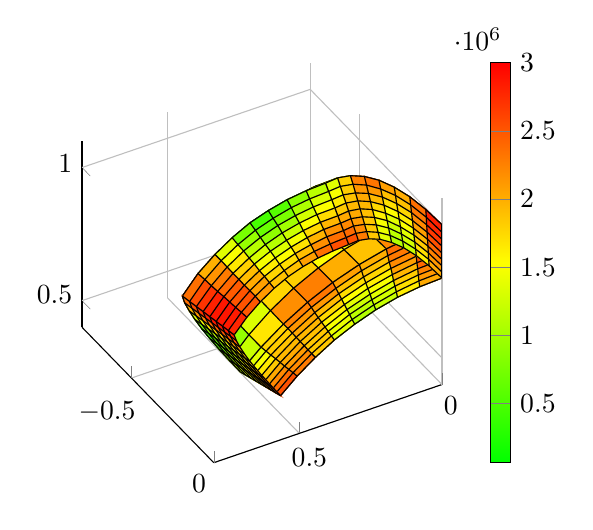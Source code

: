 % This file was created by matlab2tikz v0.3.3.
% Copyright (c) 2008--2013, Nico Schlömer <nico.schloemer@gmail.com>
% All rights reserved.
% 
% 
% 
\begin{tikzpicture}

\begin{axis}[%
width=1.8in,
height=2.0in,
view={150}{40},
scale only axis,
xmin=0,
xmax=0.8,
xmajorgrids,
ymin=-0.8,
ymax=-0,
ymajorgrids,
zmin=0.4,
zmax=1.1,
zmajorgrids,
axis x line*=bottom,
axis y line*=left,
axis z line*=left,
colormap={traffic}{color(0cm)=(green); color(1cm)=(yellow); color(2cm)=(red)},
colorbar,
colorbar style={
        width=0.1in
    },
point meta min=65540.746,
point meta max=3000001
]

\addplot3[%
surf,
colormap={traffic}{color(0cm)=(green); color(1cm)=(yellow); color(2cm)=(red)},
shader=faceted,
draw=black,
z buffer=sort,
point meta=explicit,
mesh/rows=9]
table[row sep=crcr,meta index=3,header=false] {
0 -0 0.8 2095492.503\\
0 -0.078 0.796 1858020.028\\
0 -0.156 0.785 1356288.36\\
0 -0.232 0.766 1021937.052\\
0 -0.306 0.739 1124056.99\\
0 -0.377 0.706 1589341.088\\
0 -0.444 0.665 2141227.043\\
0 -0.508 0.618 2539142.458\\
0 -0.566 0.566 2678243.962\\
0.078 -0 0.796 1858020.028\\
0.078 -0.078 0.792 1625614.018\\
0.077 -0.155 0.781 1135387.87\\
0.075 -0.231 0.762 813273.644\\
0.072 -0.305 0.736 928415.976\\
0.069 -0.376 0.703 1411933.608\\
0.065 -0.443 0.663 1988387.717\\
0.061 -0.506 0.617 2412408.561\\
0.056 -0.564 0.564 2573686.895\\
0.156 -0 0.785 1356288.36\\
0.155 -0.077 0.781 1135387.87\\
0.153 -0.153 0.77 669064.615\\
0.15 -0.228 0.752 366859.909\\
0.145 -0.301 0.727 498592.391\\
0.138 -0.371 0.695 1009977.1\\
0.131 -0.438 0.656 1631792.349\\
0.122 -0.502 0.611 2107496.464\\
0.111 -0.56 0.56 2312372.519\\
0.232 -0 0.766 1021937.052\\
0.231 -0.075 0.762 813273.644\\
0.228 -0.15 0.752 366859.909\\
0.223 -0.223 0.735 65540.746\\
0.216 -0.295 0.712 179220.711\\
0.207 -0.364 0.682 678809.928\\
0.196 -0.431 0.645 1311280.796\\
0.183 -0.494 0.602 1809372.15\\
0.168 -0.553 0.553 2029431.394\\
0.306 -0 0.739 1124056.99\\
0.305 -0.072 0.736 928415.976\\
0.301 -0.145 0.727 498592.391\\
0.295 -0.216 0.712 179220.711\\
0.286 -0.286 0.69 234478.686\\
0.275 -0.354 0.663 666307.893\\
0.261 -0.42 0.629 1248868.358\\
0.244 -0.483 0.589 1709345.45\\
0.225 -0.543 0.543 1883040.232\\
0.377 -0 0.706 1589341.088\\
0.376 -0.069 0.703 1411933.608\\
0.371 -0.138 0.695 1009977.1\\
0.364 -0.207 0.682 678809.928\\
0.354 -0.275 0.663 666307.893\\
0.341 -0.341 0.638 1004498.634\\
0.325 -0.406 0.608 1503312.137\\
0.305 -0.469 0.572 1890586.771\\
0.283 -0.529 0.529 1975617.85\\
0.444 -0 0.665 2141227.043\\
0.443 -0.065 0.663 1988387.717\\
0.438 -0.131 0.656 1631792.349\\
0.431 -0.196 0.645 1311280.796\\
0.42 -0.261 0.629 1248868.358\\
0.406 -0.325 0.608 1503312.137\\
0.389 -0.389 0.581 1929208.21\\
0.367 -0.451 0.549 2265037.494\\
0.342 -0.511 0.511 2286761.823\\
0.508 -0 0.618 2539142.458\\
0.506 -0.061 0.617 2412408.561\\
0.502 -0.122 0.611 2107496.464\\
0.494 -0.183 0.602 1809372.15\\
0.483 -0.244 0.589 1709345.45\\
0.469 -0.305 0.572 1890586.771\\
0.451 -0.367 0.549 2265037.494\\
0.429 -0.429 0.522 2603987.375\\
0.402 -0.489 0.489 2654568.667\\
0.566 -0 0.566 2678243.962\\
0.564 -0.056 0.564 2573686.895\\
0.56 -0.111 0.56 2312372.519\\
0.553 -0.168 0.553 2029431.394\\
0.543 -0.225 0.543 1883040.232\\
0.529 -0.283 0.529 1975617.85\\
0.511 -0.342 0.511 2286761.823\\
0.489 -0.402 0.489 2654568.667\\
0.462 -0.462 0.462 2831166.485\\
};
\addplot3 [
color=black,
solid]
table[row sep=crcr] {
0 -0 0.8\\
0 -0.078 0.796\\
0 -0.156 0.785\\
0 -0.232 0.766\\
0 -0.306 0.739\\
0 -0.377 0.706\\
0 -0.444 0.665\\
0 -0.508 0.618\\
0 -0.566 0.566\\
};
\addplot3 [
color=black,
solid]
table[row sep=crcr] {
0.078 -0 0.796\\
0.078 -0.078 0.792\\
0.077 -0.155 0.781\\
0.075 -0.231 0.762\\
0.072 -0.305 0.736\\
0.069 -0.376 0.703\\
0.065 -0.443 0.663\\
0.061 -0.506 0.617\\
0.056 -0.564 0.564\\
};
\addplot3 [
color=black,
solid]
table[row sep=crcr] {
0.156 -0 0.785\\
0.155 -0.077 0.781\\
0.153 -0.153 0.77\\
0.15 -0.228 0.752\\
0.145 -0.301 0.727\\
0.138 -0.371 0.695\\
0.131 -0.438 0.656\\
0.122 -0.502 0.611\\
0.111 -0.56 0.56\\
};
\addplot3 [
color=black,
solid]
table[row sep=crcr] {
0.232 -0 0.766\\
0.231 -0.075 0.762\\
0.228 -0.15 0.752\\
0.223 -0.223 0.735\\
0.216 -0.295 0.712\\
0.207 -0.364 0.682\\
0.196 -0.431 0.645\\
0.183 -0.494 0.602\\
0.168 -0.553 0.553\\
};
\addplot3 [
color=black,
solid]
table[row sep=crcr] {
0.306 -0 0.739\\
0.305 -0.072 0.736\\
0.301 -0.145 0.727\\
0.295 -0.216 0.712\\
0.286 -0.286 0.69\\
0.275 -0.354 0.663\\
0.261 -0.42 0.629\\
0.244 -0.483 0.589\\
0.225 -0.543 0.543\\
};
\addplot3 [
color=black,
solid]
table[row sep=crcr] {
0.377 -0 0.706\\
0.376 -0.069 0.703\\
0.371 -0.138 0.695\\
0.364 -0.207 0.682\\
0.354 -0.275 0.663\\
0.341 -0.341 0.638\\
0.325 -0.406 0.608\\
0.305 -0.469 0.572\\
0.283 -0.529 0.529\\
};
\addplot3 [
color=black,
solid]
table[row sep=crcr] {
0.444 -0 0.665\\
0.443 -0.065 0.663\\
0.438 -0.131 0.656\\
0.431 -0.196 0.645\\
0.42 -0.261 0.629\\
0.406 -0.325 0.608\\
0.389 -0.389 0.581\\
0.367 -0.451 0.549\\
0.342 -0.511 0.511\\
};
\addplot3 [
color=black,
solid]
table[row sep=crcr] {
0.508 -0 0.618\\
0.506 -0.061 0.617\\
0.502 -0.122 0.611\\
0.494 -0.183 0.602\\
0.483 -0.244 0.589\\
0.469 -0.305 0.572\\
0.451 -0.367 0.549\\
0.429 -0.429 0.522\\
0.402 -0.489 0.489\\
};
\addplot3 [
color=black,
solid]
table[row sep=crcr] {
0.566 -0 0.566\\
0.564 -0.056 0.564\\
0.56 -0.111 0.56\\
0.553 -0.168 0.553\\
0.543 -0.225 0.543\\
0.529 -0.283 0.529\\
0.511 -0.342 0.511\\
0.489 -0.402 0.489\\
0.462 -0.462 0.462\\
};
\addplot3 [
color=black,
solid]
table[row sep=crcr] {
0 -0 0.8\\
0.078 -0 0.796\\
0.156 -0 0.785\\
0.232 -0 0.766\\
0.306 -0 0.739\\
0.377 -0 0.706\\
0.444 -0 0.665\\
0.508 -0 0.618\\
0.566 -0 0.566\\
};
\addplot3 [
color=black,
solid]
table[row sep=crcr] {
0 -0.078 0.796\\
0.078 -0.078 0.792\\
0.155 -0.077 0.781\\
0.231 -0.075 0.762\\
0.305 -0.072 0.736\\
0.376 -0.069 0.703\\
0.443 -0.065 0.663\\
0.506 -0.061 0.617\\
0.564 -0.056 0.564\\
};
\addplot3 [
color=black,
solid]
table[row sep=crcr] {
0 -0.156 0.785\\
0.077 -0.155 0.781\\
0.153 -0.153 0.77\\
0.228 -0.15 0.752\\
0.301 -0.145 0.727\\
0.371 -0.138 0.695\\
0.438 -0.131 0.656\\
0.502 -0.122 0.611\\
0.56 -0.111 0.56\\
};
\addplot3 [
color=black,
solid]
table[row sep=crcr] {
0 -0.232 0.766\\
0.075 -0.231 0.762\\
0.15 -0.228 0.752\\
0.223 -0.223 0.735\\
0.295 -0.216 0.712\\
0.364 -0.207 0.682\\
0.431 -0.196 0.645\\
0.494 -0.183 0.602\\
0.553 -0.168 0.553\\
};
\addplot3 [
color=black,
solid]
table[row sep=crcr] {
0 -0.306 0.739\\
0.072 -0.305 0.736\\
0.145 -0.301 0.727\\
0.216 -0.295 0.712\\
0.286 -0.286 0.69\\
0.354 -0.275 0.663\\
0.42 -0.261 0.629\\
0.483 -0.244 0.589\\
0.543 -0.225 0.543\\
};
\addplot3 [
color=black,
solid]
table[row sep=crcr] {
0 -0.377 0.706\\
0.069 -0.376 0.703\\
0.138 -0.371 0.695\\
0.207 -0.364 0.682\\
0.275 -0.354 0.663\\
0.341 -0.341 0.638\\
0.406 -0.325 0.608\\
0.469 -0.305 0.572\\
0.529 -0.283 0.529\\
};
\addplot3 [
color=black,
solid]
table[row sep=crcr] {
0 -0.444 0.665\\
0.065 -0.443 0.663\\
0.131 -0.438 0.656\\
0.196 -0.431 0.645\\
0.261 -0.42 0.629\\
0.325 -0.406 0.608\\
0.389 -0.389 0.581\\
0.451 -0.367 0.549\\
0.511 -0.342 0.511\\
};
\addplot3 [
color=black,
solid]
table[row sep=crcr] {
0 -0.508 0.618\\
0.061 -0.506 0.617\\
0.122 -0.502 0.611\\
0.183 -0.494 0.602\\
0.244 -0.483 0.589\\
0.305 -0.469 0.572\\
0.367 -0.451 0.549\\
0.429 -0.429 0.522\\
0.489 -0.402 0.489\\
};
\addplot3 [
color=black,
solid]
table[row sep=crcr] {
0 -0.566 0.566\\
0.056 -0.564 0.564\\
0.111 -0.56 0.56\\
0.168 -0.553 0.553\\
0.225 -0.543 0.543\\
0.283 -0.529 0.529\\
0.342 -0.511 0.511\\
0.402 -0.489 0.489\\
0.462 -0.462 0.462\\
};

\addplot3[%
surf,
colormap={traffic}{color(0cm)=(green); color(1cm)=(yellow); color(2cm)=(red)},
shader=faceted,
draw=black,
z buffer=sort,
point meta=explicit,
mesh/rows=9]
table[row sep=crcr,meta index=3,header=false] {
0 -0 1 3000001\\
0 -0.098 0.995 2665394.111\\
0 -0.195 0.981 2099877.914\\
0 -0.29 0.957 1991282.519\\
0 -0.383 0.924 2336370.573\\
0 -0.471 0.882 2511480.894\\
0 -0.556 0.831 2122892.176\\
0 -0.634 0.773 1461876.046\\
0 -0.707 0.707 1141784.814\\
0.098 -0 0.995 2665394.111\\
0.098 -0.098 0.99 2334546.685\\
0.096 -0.194 0.976 1773219.957\\
0.094 -0.289 0.953 1664026.798\\
0.091 -0.381 0.92 2016034.809\\
0.087 -0.47 0.879 2219093.974\\
0.082 -0.554 0.829 1874817.237\\
0.076 -0.633 0.771 1258726.585\\
0.069 -0.705 0.705 974246.23\\
0.195 -0 0.981 2099877.914\\
0.194 -0.096 0.976 1773219.957\\
0.191 -0.191 0.963 1204318.086\\
0.187 -0.285 0.94 1061498.409\\
0.181 -0.376 0.909 1391634.659\\
0.173 -0.464 0.869 1628198.586\\
0.163 -0.548 0.82 1363437.71\\
0.152 -0.627 0.764 828771.976\\
0.139 -0.7 0.7 600151.212\\
0.29 -0 0.957 1991282.519\\
0.289 -0.094 0.953 1664026.798\\
0.285 -0.187 0.94 1061498.409\\
0.279 -0.279 0.919 827280.598\\
0.27 -0.368 0.89 1065848.363\\
0.258 -0.455 0.852 1283506.613\\
0.245 -0.539 0.806 1062875.289\\
0.228 -0.618 0.753 564925.565\\
0.21 -0.691 0.691 321939.233\\
0.383 -0 0.924 2336370.573\\
0.381 -0.091 0.92 2016034.809\\
0.376 -0.181 0.909 1391634.659\\
0.368 -0.27 0.89 1065848.363\\
0.357 -0.357 0.863 1204708.365\\
0.343 -0.443 0.828 1404795.651\\
0.326 -0.525 0.786 1235018.777\\
0.305 -0.604 0.736 751356.994\\
0.281 -0.679 0.679 413910.413\\
0.471 -0 0.882 2511480.894\\
0.47 -0.087 0.879 2219093.974\\
0.464 -0.173 0.869 1628198.586\\
0.455 -0.258 0.852 1283506.613\\
0.443 -0.343 0.828 1404795.651\\
0.426 -0.426 0.798 1689158.507\\
0.406 -0.508 0.76 1692092.654\\
0.382 -0.586 0.714 1325835.853\\
0.354 -0.661 0.661 924756.199\\
0.556 -0 0.831 2122892.176\\
0.554 -0.082 0.829 1874817.237\\
0.548 -0.163 0.82 1363437.71\\
0.539 -0.245 0.806 1062875.289\\
0.525 -0.326 0.786 1235018.777\\
0.508 -0.406 0.76 1692092.654\\
0.486 -0.486 0.727 2004835.596\\
0.459 -0.564 0.687 1932770.916\\
0.427 -0.639 0.639 1625717.305\\
0.634 -0 0.773 1461876.046\\
0.633 -0.076 0.771 1258726.585\\
0.627 -0.152 0.764 828771.976\\
0.618 -0.228 0.753 564925.565\\
0.604 -0.305 0.736 751356.994\\
0.586 -0.382 0.714 1325835.853\\
0.564 -0.459 0.687 1932770.916\\
0.536 -0.536 0.653 2230305.052\\
0.502 -0.612 0.612 2167602.09\\
0.707 -0 0.707 1141784.814\\
0.705 -0.069 0.705 974246.23\\
0.7 -0.139 0.7 600151.212\\
0.691 -0.21 0.691 321939.233\\
0.679 -0.281 0.679 413910.413\\
0.661 -0.354 0.661 924756.199\\
0.639 -0.427 0.639 1625717.305\\
0.612 -0.502 0.612 2167602.09\\
0.577 -0.577 0.577 2345458.891\\
};
\addplot3 [
color=black,
solid]
table[row sep=crcr] {
0 -0 1\\
0 -0.098 0.995\\
0 -0.195 0.981\\
0 -0.29 0.957\\
0 -0.383 0.924\\
0 -0.471 0.882\\
0 -0.556 0.831\\
0 -0.634 0.773\\
0 -0.707 0.707\\
};
\addplot3 [
color=black,
solid]
table[row sep=crcr] {
0.098 -0 0.995\\
0.098 -0.098 0.99\\
0.096 -0.194 0.976\\
0.094 -0.289 0.953\\
0.091 -0.381 0.92\\
0.087 -0.47 0.879\\
0.082 -0.554 0.829\\
0.076 -0.633 0.771\\
0.069 -0.705 0.705\\
};
\addplot3 [
color=black,
solid]
table[row sep=crcr] {
0.195 -0 0.981\\
0.194 -0.096 0.976\\
0.191 -0.191 0.963\\
0.187 -0.285 0.94\\
0.181 -0.376 0.909\\
0.173 -0.464 0.869\\
0.163 -0.548 0.82\\
0.152 -0.627 0.764\\
0.139 -0.7 0.7\\
};
\addplot3 [
color=black,
solid]
table[row sep=crcr] {
0.29 -0 0.957\\
0.289 -0.094 0.953\\
0.285 -0.187 0.94\\
0.279 -0.279 0.919\\
0.27 -0.368 0.89\\
0.258 -0.455 0.852\\
0.245 -0.539 0.806\\
0.228 -0.618 0.753\\
0.21 -0.691 0.691\\
};
\addplot3 [
color=black,
solid]
table[row sep=crcr] {
0.383 -0 0.924\\
0.381 -0.091 0.92\\
0.376 -0.181 0.909\\
0.368 -0.27 0.89\\
0.357 -0.357 0.863\\
0.343 -0.443 0.828\\
0.326 -0.525 0.786\\
0.305 -0.604 0.736\\
0.281 -0.679 0.679\\
};
\addplot3 [
color=black,
solid]
table[row sep=crcr] {
0.471 -0 0.882\\
0.47 -0.087 0.879\\
0.464 -0.173 0.869\\
0.455 -0.258 0.852\\
0.443 -0.343 0.828\\
0.426 -0.426 0.798\\
0.406 -0.508 0.76\\
0.382 -0.586 0.714\\
0.354 -0.661 0.661\\
};
\addplot3 [
color=black,
solid]
table[row sep=crcr] {
0.556 -0 0.831\\
0.554 -0.082 0.829\\
0.548 -0.163 0.82\\
0.539 -0.245 0.806\\
0.525 -0.326 0.786\\
0.508 -0.406 0.76\\
0.486 -0.486 0.727\\
0.459 -0.564 0.687\\
0.427 -0.639 0.639\\
};
\addplot3 [
color=black,
solid]
table[row sep=crcr] {
0.634 -0 0.773\\
0.633 -0.076 0.771\\
0.627 -0.152 0.764\\
0.618 -0.228 0.753\\
0.604 -0.305 0.736\\
0.586 -0.382 0.714\\
0.564 -0.459 0.687\\
0.536 -0.536 0.653\\
0.502 -0.612 0.612\\
};
\addplot3 [
color=black,
solid]
table[row sep=crcr] {
0.707 -0 0.707\\
0.705 -0.069 0.705\\
0.7 -0.139 0.7\\
0.691 -0.21 0.691\\
0.679 -0.281 0.679\\
0.661 -0.354 0.661\\
0.639 -0.427 0.639\\
0.612 -0.502 0.612\\
0.577 -0.577 0.577\\
};
\addplot3 [
color=black,
solid]
table[row sep=crcr] {
0 -0 1\\
0.098 -0 0.995\\
0.195 -0 0.981\\
0.29 -0 0.957\\
0.383 -0 0.924\\
0.471 -0 0.882\\
0.556 -0 0.831\\
0.634 -0 0.773\\
0.707 -0 0.707\\
};
\addplot3 [
color=black,
solid]
table[row sep=crcr] {
0 -0.098 0.995\\
0.098 -0.098 0.99\\
0.194 -0.096 0.976\\
0.289 -0.094 0.953\\
0.381 -0.091 0.92\\
0.47 -0.087 0.879\\
0.554 -0.082 0.829\\
0.633 -0.076 0.771\\
0.705 -0.069 0.705\\
};
\addplot3 [
color=black,
solid]
table[row sep=crcr] {
0 -0.195 0.981\\
0.096 -0.194 0.976\\
0.191 -0.191 0.963\\
0.285 -0.187 0.94\\
0.376 -0.181 0.909\\
0.464 -0.173 0.869\\
0.548 -0.163 0.82\\
0.627 -0.152 0.764\\
0.7 -0.139 0.7\\
};
\addplot3 [
color=black,
solid]
table[row sep=crcr] {
0 -0.29 0.957\\
0.094 -0.289 0.953\\
0.187 -0.285 0.94\\
0.279 -0.279 0.919\\
0.368 -0.27 0.89\\
0.455 -0.258 0.852\\
0.539 -0.245 0.806\\
0.618 -0.228 0.753\\
0.691 -0.21 0.691\\
};
\addplot3 [
color=black,
solid]
table[row sep=crcr] {
0 -0.383 0.924\\
0.091 -0.381 0.92\\
0.181 -0.376 0.909\\
0.27 -0.368 0.89\\
0.357 -0.357 0.863\\
0.443 -0.343 0.828\\
0.525 -0.326 0.786\\
0.604 -0.305 0.736\\
0.679 -0.281 0.679\\
};
\addplot3 [
color=black,
solid]
table[row sep=crcr] {
0 -0.471 0.882\\
0.087 -0.47 0.879\\
0.173 -0.464 0.869\\
0.258 -0.455 0.852\\
0.343 -0.443 0.828\\
0.426 -0.426 0.798\\
0.508 -0.406 0.76\\
0.586 -0.382 0.714\\
0.661 -0.354 0.661\\
};
\addplot3 [
color=black,
solid]
table[row sep=crcr] {
0 -0.556 0.831\\
0.082 -0.554 0.829\\
0.163 -0.548 0.82\\
0.245 -0.539 0.806\\
0.326 -0.525 0.786\\
0.406 -0.508 0.76\\
0.486 -0.486 0.727\\
0.564 -0.459 0.687\\
0.639 -0.427 0.639\\
};
\addplot3 [
color=black,
solid]
table[row sep=crcr] {
0 -0.634 0.773\\
0.076 -0.633 0.771\\
0.152 -0.627 0.764\\
0.228 -0.618 0.753\\
0.305 -0.604 0.736\\
0.382 -0.586 0.714\\
0.459 -0.564 0.687\\
0.536 -0.536 0.653\\
0.612 -0.502 0.612\\
};
\addplot3 [
color=black,
solid]
table[row sep=crcr] {
0 -0.707 0.707\\
0.069 -0.705 0.705\\
0.139 -0.7 0.7\\
0.21 -0.691 0.691\\
0.281 -0.679 0.679\\
0.354 -0.661 0.661\\
0.427 -0.639 0.639\\
0.502 -0.612 0.612\\
0.577 -0.577 0.577\\
};

\addplot3[%
surf,
colormap={traffic}{color(0cm)=(green); color(1cm)=(yellow); color(2cm)=(red)},
shader=faceted,
draw=black,
z buffer=sort,
point meta=explicit,
mesh/rows=9]
table[row sep=crcr,meta index=3,header=false] {
0 -0 0.8 2095492.503\\
0.078 -0 0.796 1858020.028\\
0.156 -0 0.785 1356288.36\\
0.232 -0 0.766 1021937.052\\
0.306 -0 0.739 1124056.99\\
0.377 -0 0.706 1589341.088\\
0.444 -0 0.665 2141227.043\\
0.508 -0 0.618 2539142.458\\
0.566 -0 0.566 2678243.962\\
0 -0 0.823 2194185.713\\
0.081 -0 0.819 1939435.832\\
0.16 -0 0.807 1406488.006\\
0.239 -0 0.787 1058610.33\\
0.315 -0 0.76 1160791.438\\
0.388 -0 0.725 1603505.157\\
0.457 -0 0.684 2091231.715\\
0.522 -0 0.636 2412961.856\\
0.582 -0 0.582 2517818.32\\
0 -0 0.846 2321190.605\\
0.083 -0 0.842 2049821.857\\
0.165 -0 0.83 1489176.434\\
0.246 -0 0.809 1134039.104\\
0.324 -0 0.782 1238274.25\\
0.399 -0 0.746 1647666.656\\
0.47 -0 0.703 2048309.883\\
0.537 -0 0.654 2270411.662\\
0.598 -0 0.598 2331166.815\\
0 -0 0.87 2467500.344\\
0.085 -0 0.866 2180753.444\\
0.17 -0 0.853 1597902.764\\
0.252 -0 0.832 1245020.317\\
0.333 -0 0.804 1356712.983\\
0.41 -0 0.767 1724593.903\\
0.483 -0 0.723 2016984.877\\
0.552 -0 0.672 2117287.159\\
0.615 -0 0.615 2124608.055\\
0 -0 0.894 2620856.759\\
0.088 -0 0.89 2320481.423\\
0.174 -0 0.877 1722764.85\\
0.26 -0 0.856 1384886.325\\
0.342 -0 0.826 1513148.93\\
0.422 -0 0.789 1834811.715\\
0.497 -0 0.744 2001197.375\\
0.567 -0 0.691 1960584.582\\
0.632 -0 0.632 1906449.022\\
0 -0 0.92 2766462.39\\
0.09 -0 0.915 2454558.511\\
0.179 -0 0.902 1850789.367\\
0.267 -0 0.88 1543513.21\\
0.352 -0 0.85 1701074.203\\
0.434 -0 0.811 1976002.255\\
0.511 -0 0.765 2003790.51\\
0.583 -0 0.711 1808243.679\\
0.65 -0 0.65 1686864.757\\
0 -0 0.946 2888211.032\\
0.093 -0 0.941 2566979.039\\
0.185 -0 0.928 1966799.318\\
0.275 -0 0.905 1707745.815\\
0.362 -0 0.874 1910338.903\\
0.446 -0 0.834 2142536.467\\
0.525 -0 0.786 2025973.526\\
0.6 -0 0.731 1668759.101\\
0.669 -0 0.669 1477606.317\\
0 -0 0.972 2970425.361\\
0.095 -0 0.968 2641833.455\\
0.19 -0 0.954 2054804.35\\
0.282 -0 0.931 1862315.998\\
0.372 -0 0.898 2127453.213\\
0.458 -0 0.858 2325237.058\\
0.54 -0 0.809 2066822.223\\
0.617 -0 0.752 1550660.557\\
0.688 -0 0.688 1291509.204\\
0 -0 1 3000001\\
0.098 -0 0.995 2665394.111\\
0.195 -0 0.981 2099877.914\\
0.29 -0 0.957 1991282.519\\
0.383 -0 0.924 2336370.573\\
0.471 -0 0.882 2511480.894\\
0.556 -0 0.831 2122892.176\\
0.634 -0 0.773 1461876.046\\
0.707 -0 0.707 1141784.814\\
};
\addplot3 [
color=black,
solid]
table[row sep=crcr] {
0 -0 0.8\\
0.078 -0 0.796\\
0.156 -0 0.785\\
0.232 -0 0.766\\
0.306 -0 0.739\\
0.377 -0 0.706\\
0.444 -0 0.665\\
0.508 -0 0.618\\
0.566 -0 0.566\\
};
\addplot3 [
color=black,
solid]
table[row sep=crcr] {
0 -0 0.823\\
0.081 -0 0.819\\
0.16 -0 0.807\\
0.239 -0 0.787\\
0.315 -0 0.76\\
0.388 -0 0.725\\
0.457 -0 0.684\\
0.522 -0 0.636\\
0.582 -0 0.582\\
};
\addplot3 [
color=black,
solid]
table[row sep=crcr] {
0 -0 0.846\\
0.083 -0 0.842\\
0.165 -0 0.83\\
0.246 -0 0.809\\
0.324 -0 0.782\\
0.399 -0 0.746\\
0.47 -0 0.703\\
0.537 -0 0.654\\
0.598 -0 0.598\\
};
\addplot3 [
color=black,
solid]
table[row sep=crcr] {
0 -0 0.87\\
0.085 -0 0.866\\
0.17 -0 0.853\\
0.252 -0 0.832\\
0.333 -0 0.804\\
0.41 -0 0.767\\
0.483 -0 0.723\\
0.552 -0 0.672\\
0.615 -0 0.615\\
};
\addplot3 [
color=black,
solid]
table[row sep=crcr] {
0 -0 0.894\\
0.088 -0 0.89\\
0.174 -0 0.877\\
0.26 -0 0.856\\
0.342 -0 0.826\\
0.422 -0 0.789\\
0.497 -0 0.744\\
0.567 -0 0.691\\
0.632 -0 0.632\\
};
\addplot3 [
color=black,
solid]
table[row sep=crcr] {
0 -0 0.92\\
0.09 -0 0.915\\
0.179 -0 0.902\\
0.267 -0 0.88\\
0.352 -0 0.85\\
0.434 -0 0.811\\
0.511 -0 0.765\\
0.583 -0 0.711\\
0.65 -0 0.65\\
};
\addplot3 [
color=black,
solid]
table[row sep=crcr] {
0 -0 0.946\\
0.093 -0 0.941\\
0.185 -0 0.928\\
0.275 -0 0.905\\
0.362 -0 0.874\\
0.446 -0 0.834\\
0.525 -0 0.786\\
0.6 -0 0.731\\
0.669 -0 0.669\\
};
\addplot3 [
color=black,
solid]
table[row sep=crcr] {
0 -0 0.972\\
0.095 -0 0.968\\
0.19 -0 0.954\\
0.282 -0 0.931\\
0.372 -0 0.898\\
0.458 -0 0.858\\
0.54 -0 0.809\\
0.617 -0 0.752\\
0.688 -0 0.688\\
};
\addplot3 [
color=black,
solid]
table[row sep=crcr] {
0 -0 1\\
0.098 -0 0.995\\
0.195 -0 0.981\\
0.29 -0 0.957\\
0.383 -0 0.924\\
0.471 -0 0.882\\
0.556 -0 0.831\\
0.634 -0 0.773\\
0.707 -0 0.707\\
};
\addplot3 [
color=black,
solid]
table[row sep=crcr] {
0 -0 0.8\\
0 -0 0.823\\
0 -0 0.846\\
0 -0 0.87\\
0 -0 0.894\\
0 -0 0.92\\
0 -0 0.946\\
0 -0 0.972\\
0 -0 1\\
};
\addplot3 [
color=black,
solid]
table[row sep=crcr] {
0.078 -0 0.796\\
0.081 -0 0.819\\
0.083 -0 0.842\\
0.085 -0 0.866\\
0.088 -0 0.89\\
0.09 -0 0.915\\
0.093 -0 0.941\\
0.095 -0 0.968\\
0.098 -0 0.995\\
};
\addplot3 [
color=black,
solid]
table[row sep=crcr] {
0.156 -0 0.785\\
0.16 -0 0.807\\
0.165 -0 0.83\\
0.17 -0 0.853\\
0.174 -0 0.877\\
0.179 -0 0.902\\
0.185 -0 0.928\\
0.19 -0 0.954\\
0.195 -0 0.981\\
};
\addplot3 [
color=black,
solid]
table[row sep=crcr] {
0.232 -0 0.766\\
0.239 -0 0.787\\
0.246 -0 0.809\\
0.252 -0 0.832\\
0.26 -0 0.856\\
0.267 -0 0.88\\
0.275 -0 0.905\\
0.282 -0 0.931\\
0.29 -0 0.957\\
};
\addplot3 [
color=black,
solid]
table[row sep=crcr] {
0.306 -0 0.739\\
0.315 -0 0.76\\
0.324 -0 0.782\\
0.333 -0 0.804\\
0.342 -0 0.826\\
0.352 -0 0.85\\
0.362 -0 0.874\\
0.372 -0 0.898\\
0.383 -0 0.924\\
};
\addplot3 [
color=black,
solid]
table[row sep=crcr] {
0.377 -0 0.706\\
0.388 -0 0.725\\
0.399 -0 0.746\\
0.41 -0 0.767\\
0.422 -0 0.789\\
0.434 -0 0.811\\
0.446 -0 0.834\\
0.458 -0 0.858\\
0.471 -0 0.882\\
};
\addplot3 [
color=black,
solid]
table[row sep=crcr] {
0.444 -0 0.665\\
0.457 -0 0.684\\
0.47 -0 0.703\\
0.483 -0 0.723\\
0.497 -0 0.744\\
0.511 -0 0.765\\
0.525 -0 0.786\\
0.54 -0 0.809\\
0.556 -0 0.831\\
};
\addplot3 [
color=black,
solid]
table[row sep=crcr] {
0.508 -0 0.618\\
0.522 -0 0.636\\
0.537 -0 0.654\\
0.552 -0 0.672\\
0.567 -0 0.691\\
0.583 -0 0.711\\
0.6 -0 0.731\\
0.617 -0 0.752\\
0.634 -0 0.773\\
};
\addplot3 [
color=black,
solid]
table[row sep=crcr] {
0.566 -0 0.566\\
0.582 -0 0.582\\
0.598 -0 0.598\\
0.615 -0 0.615\\
0.632 -0 0.632\\
0.65 -0 0.65\\
0.669 -0 0.669\\
0.688 -0 0.688\\
0.707 -0 0.707\\
};

\addplot3[%
surf,
colormap={traffic}{color(0cm)=(green); color(1cm)=(yellow); color(2cm)=(red)},
shader=faceted,
draw=black,
z buffer=sort,
point meta=explicit,
mesh/rows=9]
table[row sep=crcr,meta index=3,header=false] {
0 -0.566 0.566 2678243.962\\
0.056 -0.564 0.564 2573686.895\\
0.111 -0.56 0.56 2312372.519\\
0.168 -0.553 0.553 2029431.394\\
0.225 -0.543 0.543 1883040.232\\
0.283 -0.529 0.529 1975617.85\\
0.342 -0.511 0.511 2286761.823\\
0.402 -0.489 0.489 2654568.667\\
0.462 -0.462 0.462 2831166.485\\
0 -0.582 0.582 2517818.32\\
0.057 -0.58 0.58 2409342.35\\
0.115 -0.576 0.576 2142709.422\\
0.173 -0.569 0.569 1868267.018\\
0.231 -0.558 0.558 1757824.789\\
0.291 -0.544 0.544 1914615.463\\
0.351 -0.526 0.526 2301353.389\\
0.413 -0.503 0.503 2728420.851\\
0.475 -0.475 0.475 2926263.735\\
0 -0.598 0.598 2331166.815\\
0.059 -0.597 0.597 2217982.914\\
0.118 -0.592 0.592 1944413.135\\
0.177 -0.585 0.585 1677553.344\\
0.238 -0.574 0.574 1603555.656\\
0.299 -0.56 0.56 1825236.385\\
0.361 -0.541 0.541 2286052.009\\
0.425 -0.517 0.517 2768057.182\\
0.488 -0.488 0.488 2984034.638\\
0 -0.615 0.615 2124608.055\\
0.06 -0.614 0.614 2005738.512\\
0.121 -0.609 0.609 1723112.536\\
0.182 -0.601 0.601 1462180.207\\
0.244 -0.59 0.59 1424007.448\\
0.308 -0.575 0.575 1709408.57\\
0.372 -0.556 0.556 2240065.375\\
0.437 -0.532 0.532 2769802.635\\
0.502 -0.502 0.502 2999431.476\\
0 -0.632 0.632 1906449.022\\
0.062 -0.631 0.631 1780730.409\\
0.125 -0.626 0.626 1486437.595\\
0.188 -0.618 0.618 1229037.384\\
0.251 -0.607 0.607 1224879.087\\
0.316 -0.592 0.592 1570756.393\\
0.382 -0.572 0.572 2163928.411\\
0.449 -0.547 0.547 2730965.8\\
0.516 -0.516 0.516 2968267.804\\
0 -0.65 0.65 1686864.757\\
0.064 -0.649 0.649 1552964.291\\
0.128 -0.644 0.644 1243952.315\\
0.193 -0.636 0.636 987009.327\\
0.259 -0.624 0.624 1013860.741\\
0.325 -0.608 0.608 1414740.731\\
0.393 -0.588 0.588 2059722.885\\
0.462 -0.562 0.562 2650150.036\\
0.531 -0.531 0.531 2887585.327\\
0 -0.669 0.669 1477606.317\\
0.066 -0.667 0.667 1334054.352\\
0.132 -0.662 0.662 1006927.221\\
0.198 -0.654 0.654 746824.332\\
0.266 -0.642 0.642 800577.09\\
0.334 -0.626 0.626 1248706.552\\
0.404 -0.605 0.605 1931247.747\\
0.475 -0.578 0.578 2527563.387\\
0.546 -0.546 0.546 2756044.042\\
0 -0.688 0.688 1291509.204\\
0.068 -0.686 0.686 1136749.951\\
0.135 -0.681 0.681 787921.24\\
0.204 -0.672 0.672 520725.795\\
0.273 -0.66 0.66 596372.957\\
0.344 -0.643 0.643 1081804.913\\
0.415 -0.622 0.622 1784111.8\\
0.488 -0.595 0.595 2365305.231\\
0.561 -0.561 0.561 2574316.359\\
0 -0.707 0.707 1141784.814\\
0.069 -0.705 0.705 974246.23\\
0.139 -0.7 0.7 600151.212\\
0.21 -0.691 0.691 321939.233\\
0.281 -0.679 0.679 413910.413\\
0.354 -0.661 0.661 924756.199\\
0.427 -0.639 0.639 1625717.305\\
0.502 -0.612 0.612 2167602.09\\
0.577 -0.577 0.577 2345458.891\\
};
\addplot3 [
color=black,
solid]
table[row sep=crcr] {
0 -0.566 0.566\\
0.056 -0.564 0.564\\
0.111 -0.56 0.56\\
0.168 -0.553 0.553\\
0.225 -0.543 0.543\\
0.283 -0.529 0.529\\
0.342 -0.511 0.511\\
0.402 -0.489 0.489\\
0.462 -0.462 0.462\\
};
\addplot3 [
color=black,
solid]
table[row sep=crcr] {
0 -0.582 0.582\\
0.057 -0.58 0.58\\
0.115 -0.576 0.576\\
0.173 -0.569 0.569\\
0.231 -0.558 0.558\\
0.291 -0.544 0.544\\
0.351 -0.526 0.526\\
0.413 -0.503 0.503\\
0.475 -0.475 0.475\\
};
\addplot3 [
color=black,
solid]
table[row sep=crcr] {
0 -0.598 0.598\\
0.059 -0.597 0.597\\
0.118 -0.592 0.592\\
0.177 -0.585 0.585\\
0.238 -0.574 0.574\\
0.299 -0.56 0.56\\
0.361 -0.541 0.541\\
0.425 -0.517 0.517\\
0.488 -0.488 0.488\\
};
\addplot3 [
color=black,
solid]
table[row sep=crcr] {
0 -0.615 0.615\\
0.06 -0.614 0.614\\
0.121 -0.609 0.609\\
0.182 -0.601 0.601\\
0.244 -0.59 0.59\\
0.308 -0.575 0.575\\
0.372 -0.556 0.556\\
0.437 -0.532 0.532\\
0.502 -0.502 0.502\\
};
\addplot3 [
color=black,
solid]
table[row sep=crcr] {
0 -0.632 0.632\\
0.062 -0.631 0.631\\
0.125 -0.626 0.626\\
0.188 -0.618 0.618\\
0.251 -0.607 0.607\\
0.316 -0.592 0.592\\
0.382 -0.572 0.572\\
0.449 -0.547 0.547\\
0.516 -0.516 0.516\\
};
\addplot3 [
color=black,
solid]
table[row sep=crcr] {
0 -0.65 0.65\\
0.064 -0.649 0.649\\
0.128 -0.644 0.644\\
0.193 -0.636 0.636\\
0.259 -0.624 0.624\\
0.325 -0.608 0.608\\
0.393 -0.588 0.588\\
0.462 -0.562 0.562\\
0.531 -0.531 0.531\\
};
\addplot3 [
color=black,
solid]
table[row sep=crcr] {
0 -0.669 0.669\\
0.066 -0.667 0.667\\
0.132 -0.662 0.662\\
0.198 -0.654 0.654\\
0.266 -0.642 0.642\\
0.334 -0.626 0.626\\
0.404 -0.605 0.605\\
0.475 -0.578 0.578\\
0.546 -0.546 0.546\\
};
\addplot3 [
color=black,
solid]
table[row sep=crcr] {
0 -0.688 0.688\\
0.068 -0.686 0.686\\
0.135 -0.681 0.681\\
0.204 -0.672 0.672\\
0.273 -0.66 0.66\\
0.344 -0.643 0.643\\
0.415 -0.622 0.622\\
0.488 -0.595 0.595\\
0.561 -0.561 0.561\\
};
\addplot3 [
color=black,
solid]
table[row sep=crcr] {
0 -0.707 0.707\\
0.069 -0.705 0.705\\
0.139 -0.7 0.7\\
0.21 -0.691 0.691\\
0.281 -0.679 0.679\\
0.354 -0.661 0.661\\
0.427 -0.639 0.639\\
0.502 -0.612 0.612\\
0.577 -0.577 0.577\\
};
\addplot3 [
color=black,
solid]
table[row sep=crcr] {
0 -0.566 0.566\\
0 -0.582 0.582\\
0 -0.598 0.598\\
0 -0.615 0.615\\
0 -0.632 0.632\\
0 -0.65 0.65\\
0 -0.669 0.669\\
0 -0.688 0.688\\
0 -0.707 0.707\\
};
\addplot3 [
color=black,
solid]
table[row sep=crcr] {
0.056 -0.564 0.564\\
0.057 -0.58 0.58\\
0.059 -0.597 0.597\\
0.06 -0.614 0.614\\
0.062 -0.631 0.631\\
0.064 -0.649 0.649\\
0.066 -0.667 0.667\\
0.068 -0.686 0.686\\
0.069 -0.705 0.705\\
};
\addplot3 [
color=black,
solid]
table[row sep=crcr] {
0.111 -0.56 0.56\\
0.115 -0.576 0.576\\
0.118 -0.592 0.592\\
0.121 -0.609 0.609\\
0.125 -0.626 0.626\\
0.128 -0.644 0.644\\
0.132 -0.662 0.662\\
0.135 -0.681 0.681\\
0.139 -0.7 0.7\\
};
\addplot3 [
color=black,
solid]
table[row sep=crcr] {
0.168 -0.553 0.553\\
0.173 -0.569 0.569\\
0.177 -0.585 0.585\\
0.182 -0.601 0.601\\
0.188 -0.618 0.618\\
0.193 -0.636 0.636\\
0.198 -0.654 0.654\\
0.204 -0.672 0.672\\
0.21 -0.691 0.691\\
};
\addplot3 [
color=black,
solid]
table[row sep=crcr] {
0.225 -0.543 0.543\\
0.231 -0.558 0.558\\
0.238 -0.574 0.574\\
0.244 -0.59 0.59\\
0.251 -0.607 0.607\\
0.259 -0.624 0.624\\
0.266 -0.642 0.642\\
0.273 -0.66 0.66\\
0.281 -0.679 0.679\\
};
\addplot3 [
color=black,
solid]
table[row sep=crcr] {
0.283 -0.529 0.529\\
0.291 -0.544 0.544\\
0.299 -0.56 0.56\\
0.308 -0.575 0.575\\
0.316 -0.592 0.592\\
0.325 -0.608 0.608\\
0.334 -0.626 0.626\\
0.344 -0.643 0.643\\
0.354 -0.661 0.661\\
};
\addplot3 [
color=black,
solid]
table[row sep=crcr] {
0.342 -0.511 0.511\\
0.351 -0.526 0.526\\
0.361 -0.541 0.541\\
0.372 -0.556 0.556\\
0.382 -0.572 0.572\\
0.393 -0.588 0.588\\
0.404 -0.605 0.605\\
0.415 -0.622 0.622\\
0.427 -0.639 0.639\\
};
\addplot3 [
color=black,
solid]
table[row sep=crcr] {
0.402 -0.489 0.489\\
0.413 -0.503 0.503\\
0.425 -0.517 0.517\\
0.437 -0.532 0.532\\
0.449 -0.547 0.547\\
0.462 -0.562 0.562\\
0.475 -0.578 0.578\\
0.488 -0.595 0.595\\
0.502 -0.612 0.612\\
};
\addplot3 [
color=black,
solid]
table[row sep=crcr] {
0.462 -0.462 0.462\\
0.475 -0.475 0.475\\
0.488 -0.488 0.488\\
0.502 -0.502 0.502\\
0.516 -0.516 0.516\\
0.531 -0.531 0.531\\
0.546 -0.546 0.546\\
0.561 -0.561 0.561\\
0.577 -0.577 0.577\\
};

\addplot3[%
surf,
colormap={traffic}{color(0cm)=(green); color(1cm)=(yellow); color(2cm)=(red)},
shader=faceted,
draw=black,
z buffer=sort,
point meta=explicit,
mesh/rows=9]
table[row sep=crcr,meta index=3,header=false] {
0 -0 0.8 2095492.503\\
0 -0.078 0.796 1858020.028\\
0 -0.156 0.785 1356288.36\\
0 -0.232 0.766 1021937.052\\
0 -0.306 0.739 1124056.99\\
0 -0.377 0.706 1589341.088\\
0 -0.444 0.665 2141227.043\\
0 -0.508 0.618 2539142.458\\
0 -0.566 0.566 2678243.962\\
0 -0 0.823 2194185.713\\
0 -0.081 0.819 1939435.832\\
0 -0.16 0.807 1406488.006\\
0 -0.239 0.787 1058610.33\\
0 -0.315 0.76 1160791.438\\
0 -0.388 0.725 1603505.157\\
0 -0.457 0.684 2091231.715\\
0 -0.522 0.636 2412961.856\\
0 -0.582 0.582 2517818.32\\
0 -0 0.846 2321190.605\\
0 -0.083 0.842 2049821.857\\
0 -0.165 0.83 1489176.434\\
0 -0.246 0.809 1134039.104\\
0 -0.324 0.782 1238274.25\\
0 -0.399 0.746 1647666.656\\
0 -0.47 0.703 2048309.883\\
0 -0.537 0.654 2270411.662\\
0 -0.598 0.598 2331166.815\\
0 -0 0.87 2467500.344\\
0 -0.085 0.866 2180753.444\\
0 -0.17 0.853 1597902.764\\
0 -0.252 0.832 1245020.317\\
0 -0.333 0.804 1356712.983\\
0 -0.41 0.767 1724593.903\\
0 -0.483 0.723 2016984.877\\
0 -0.552 0.672 2117287.159\\
0 -0.615 0.615 2124608.055\\
0 -0 0.894 2620856.759\\
0 -0.088 0.89 2320481.423\\
0 -0.174 0.877 1722764.85\\
0 -0.26 0.856 1384886.325\\
0 -0.342 0.826 1513148.93\\
0 -0.422 0.789 1834811.715\\
0 -0.497 0.744 2001197.375\\
0 -0.567 0.691 1960584.582\\
0 -0.632 0.632 1906449.022\\
0 -0 0.92 2766462.39\\
0 -0.09 0.915 2454558.511\\
0 -0.179 0.902 1850789.367\\
0 -0.267 0.88 1543513.21\\
0 -0.352 0.85 1701074.203\\
0 -0.434 0.811 1976002.255\\
0 -0.511 0.765 2003790.51\\
0 -0.583 0.711 1808243.679\\
0 -0.65 0.65 1686864.757\\
0 -0 0.946 2888211.032\\
0 -0.093 0.941 2566979.039\\
0 -0.185 0.928 1966799.318\\
0 -0.275 0.905 1707745.815\\
0 -0.362 0.874 1910338.903\\
0 -0.446 0.834 2142536.467\\
0 -0.525 0.786 2025973.526\\
0 -0.6 0.731 1668759.101\\
0 -0.669 0.669 1477606.317\\
0 -0 0.972 2970425.361\\
0 -0.095 0.968 2641833.455\\
0 -0.19 0.954 2054804.35\\
0 -0.282 0.931 1862315.998\\
0 -0.372 0.898 2127453.213\\
0 -0.458 0.858 2325237.058\\
0 -0.54 0.809 2066822.223\\
0 -0.617 0.752 1550660.557\\
0 -0.688 0.688 1291509.204\\
0 -0 1 3000001\\
0 -0.098 0.995 2665394.111\\
0 -0.195 0.981 2099877.914\\
0 -0.29 0.957 1991282.519\\
0 -0.383 0.924 2336370.573\\
0 -0.471 0.882 2511480.894\\
0 -0.556 0.831 2122892.176\\
0 -0.634 0.773 1461876.046\\
0 -0.707 0.707 1141784.814\\
};
\addplot3 [
color=black,
solid]
table[row sep=crcr] {
0 -0 0.8\\
0 -0.078 0.796\\
0 -0.156 0.785\\
0 -0.232 0.766\\
0 -0.306 0.739\\
0 -0.377 0.706\\
0 -0.444 0.665\\
0 -0.508 0.618\\
0 -0.566 0.566\\
};
\addplot3 [
color=black,
solid]
table[row sep=crcr] {
0 -0 0.823\\
0 -0.081 0.819\\
0 -0.16 0.807\\
0 -0.239 0.787\\
0 -0.315 0.76\\
0 -0.388 0.725\\
0 -0.457 0.684\\
0 -0.522 0.636\\
0 -0.582 0.582\\
};
\addplot3 [
color=black,
solid]
table[row sep=crcr] {
0 -0 0.846\\
0 -0.083 0.842\\
0 -0.165 0.83\\
0 -0.246 0.809\\
0 -0.324 0.782\\
0 -0.399 0.746\\
0 -0.47 0.703\\
0 -0.537 0.654\\
0 -0.598 0.598\\
};
\addplot3 [
color=black,
solid]
table[row sep=crcr] {
0 -0 0.87\\
0 -0.085 0.866\\
0 -0.17 0.853\\
0 -0.252 0.832\\
0 -0.333 0.804\\
0 -0.41 0.767\\
0 -0.483 0.723\\
0 -0.552 0.672\\
0 -0.615 0.615\\
};
\addplot3 [
color=black,
solid]
table[row sep=crcr] {
0 -0 0.894\\
0 -0.088 0.89\\
0 -0.174 0.877\\
0 -0.26 0.856\\
0 -0.342 0.826\\
0 -0.422 0.789\\
0 -0.497 0.744\\
0 -0.567 0.691\\
0 -0.632 0.632\\
};
\addplot3 [
color=black,
solid]
table[row sep=crcr] {
0 -0 0.92\\
0 -0.09 0.915\\
0 -0.179 0.902\\
0 -0.267 0.88\\
0 -0.352 0.85\\
0 -0.434 0.811\\
0 -0.511 0.765\\
0 -0.583 0.711\\
0 -0.65 0.65\\
};
\addplot3 [
color=black,
solid]
table[row sep=crcr] {
0 -0 0.946\\
0 -0.093 0.941\\
0 -0.185 0.928\\
0 -0.275 0.905\\
0 -0.362 0.874\\
0 -0.446 0.834\\
0 -0.525 0.786\\
0 -0.6 0.731\\
0 -0.669 0.669\\
};
\addplot3 [
color=black,
solid]
table[row sep=crcr] {
0 -0 0.972\\
0 -0.095 0.968\\
0 -0.19 0.954\\
0 -0.282 0.931\\
0 -0.372 0.898\\
0 -0.458 0.858\\
0 -0.54 0.809\\
0 -0.617 0.752\\
0 -0.688 0.688\\
};
\addplot3 [
color=black,
solid]
table[row sep=crcr] {
0 -0 1\\
0 -0.098 0.995\\
0 -0.195 0.981\\
0 -0.29 0.957\\
0 -0.383 0.924\\
0 -0.471 0.882\\
0 -0.556 0.831\\
0 -0.634 0.773\\
0 -0.707 0.707\\
};
\addplot3 [
color=black,
solid]
table[row sep=crcr] {
0 -0 0.8\\
0 -0 0.823\\
0 -0 0.846\\
0 -0 0.87\\
0 -0 0.894\\
0 -0 0.92\\
0 -0 0.946\\
0 -0 0.972\\
0 -0 1\\
};
\addplot3 [
color=black,
solid]
table[row sep=crcr] {
0 -0.078 0.796\\
0 -0.081 0.819\\
0 -0.083 0.842\\
0 -0.085 0.866\\
0 -0.088 0.89\\
0 -0.09 0.915\\
0 -0.093 0.941\\
0 -0.095 0.968\\
0 -0.098 0.995\\
};
\addplot3 [
color=black,
solid]
table[row sep=crcr] {
0 -0.156 0.785\\
0 -0.16 0.807\\
0 -0.165 0.83\\
0 -0.17 0.853\\
0 -0.174 0.877\\
0 -0.179 0.902\\
0 -0.185 0.928\\
0 -0.19 0.954\\
0 -0.195 0.981\\
};
\addplot3 [
color=black,
solid]
table[row sep=crcr] {
0 -0.232 0.766\\
0 -0.239 0.787\\
0 -0.246 0.809\\
0 -0.252 0.832\\
0 -0.26 0.856\\
0 -0.267 0.88\\
0 -0.275 0.905\\
0 -0.282 0.931\\
0 -0.29 0.957\\
};
\addplot3 [
color=black,
solid]
table[row sep=crcr] {
0 -0.306 0.739\\
0 -0.315 0.76\\
0 -0.324 0.782\\
0 -0.333 0.804\\
0 -0.342 0.826\\
0 -0.352 0.85\\
0 -0.362 0.874\\
0 -0.372 0.898\\
0 -0.383 0.924\\
};
\addplot3 [
color=black,
solid]
table[row sep=crcr] {
0 -0.377 0.706\\
0 -0.388 0.725\\
0 -0.399 0.746\\
0 -0.41 0.767\\
0 -0.422 0.789\\
0 -0.434 0.811\\
0 -0.446 0.834\\
0 -0.458 0.858\\
0 -0.471 0.882\\
};
\addplot3 [
color=black,
solid]
table[row sep=crcr] {
0 -0.444 0.665\\
0 -0.457 0.684\\
0 -0.47 0.703\\
0 -0.483 0.723\\
0 -0.497 0.744\\
0 -0.511 0.765\\
0 -0.525 0.786\\
0 -0.54 0.809\\
0 -0.556 0.831\\
};
\addplot3 [
color=black,
solid]
table[row sep=crcr] {
0 -0.508 0.618\\
0 -0.522 0.636\\
0 -0.537 0.654\\
0 -0.552 0.672\\
0 -0.567 0.691\\
0 -0.583 0.711\\
0 -0.6 0.731\\
0 -0.617 0.752\\
0 -0.634 0.773\\
};
\addplot3 [
color=black,
solid]
table[row sep=crcr] {
0 -0.566 0.566\\
0 -0.582 0.582\\
0 -0.598 0.598\\
0 -0.615 0.615\\
0 -0.632 0.632\\
0 -0.65 0.65\\
0 -0.669 0.669\\
0 -0.688 0.688\\
0 -0.707 0.707\\
};

\addplot3[%
surf,
colormap={traffic}{color(0cm)=(green); color(1cm)=(yellow); color(2cm)=(red)},
shader=faceted,
draw=black,
z buffer=sort,
point meta=explicit,
mesh/rows=9]
table[row sep=crcr,meta index=3,header=false] {
0.566 -0 0.566 2678243.962\\
0.564 -0.056 0.564 2573686.895\\
0.56 -0.111 0.56 2312372.519\\
0.553 -0.168 0.553 2029431.394\\
0.543 -0.225 0.543 1883040.232\\
0.529 -0.283 0.529 1975617.85\\
0.511 -0.342 0.511 2286761.823\\
0.489 -0.402 0.489 2654568.667\\
0.462 -0.462 0.462 2831166.485\\
0.582 -0 0.582 2517818.32\\
0.58 -0.057 0.58 2409342.35\\
0.576 -0.115 0.576 2142709.422\\
0.569 -0.173 0.569 1868267.018\\
0.558 -0.231 0.558 1757824.789\\
0.544 -0.291 0.544 1914615.463\\
0.526 -0.351 0.526 2301353.389\\
0.503 -0.413 0.503 2728420.851\\
0.475 -0.475 0.475 2926263.735\\
0.598 -0 0.598 2331166.815\\
0.597 -0.059 0.597 2217982.914\\
0.592 -0.118 0.592 1944413.135\\
0.585 -0.177 0.585 1677553.344\\
0.574 -0.238 0.574 1603555.656\\
0.56 -0.299 0.56 1825236.385\\
0.541 -0.361 0.541 2286052.009\\
0.517 -0.425 0.517 2768057.182\\
0.488 -0.488 0.488 2984034.638\\
0.615 -0 0.615 2124608.055\\
0.614 -0.06 0.614 2005738.512\\
0.609 -0.121 0.609 1723112.536\\
0.601 -0.182 0.601 1462180.207\\
0.59 -0.244 0.59 1424007.448\\
0.575 -0.308 0.575 1709408.57\\
0.556 -0.372 0.556 2240065.375\\
0.532 -0.437 0.532 2769802.635\\
0.502 -0.502 0.502 2999431.476\\
0.632 -0 0.632 1906449.022\\
0.631 -0.062 0.631 1780730.409\\
0.626 -0.125 0.626 1486437.595\\
0.618 -0.188 0.618 1229037.384\\
0.607 -0.251 0.607 1224879.087\\
0.592 -0.316 0.592 1570756.393\\
0.572 -0.382 0.572 2163928.411\\
0.547 -0.449 0.547 2730965.8\\
0.516 -0.516 0.516 2968267.804\\
0.65 -0 0.65 1686864.757\\
0.649 -0.064 0.649 1552964.291\\
0.644 -0.128 0.644 1243952.315\\
0.636 -0.193 0.636 987009.327\\
0.624 -0.259 0.624 1013860.741\\
0.608 -0.325 0.608 1414740.731\\
0.588 -0.393 0.588 2059722.885\\
0.562 -0.462 0.562 2650150.036\\
0.531 -0.531 0.531 2887585.327\\
0.669 -0 0.669 1477606.317\\
0.667 -0.066 0.667 1334054.352\\
0.662 -0.132 0.662 1006927.221\\
0.654 -0.198 0.654 746824.332\\
0.642 -0.266 0.642 800577.09\\
0.626 -0.334 0.626 1248706.552\\
0.605 -0.404 0.605 1931247.747\\
0.578 -0.475 0.578 2527563.387\\
0.546 -0.546 0.546 2756044.042\\
0.688 -0 0.688 1291509.204\\
0.686 -0.068 0.686 1136749.951\\
0.681 -0.135 0.681 787921.24\\
0.672 -0.204 0.672 520725.795\\
0.66 -0.273 0.66 596372.957\\
0.643 -0.344 0.643 1081804.913\\
0.622 -0.415 0.622 1784111.8\\
0.595 -0.488 0.595 2365305.231\\
0.561 -0.561 0.561 2574316.359\\
0.707 -0 0.707 1141784.814\\
0.705 -0.069 0.705 974246.23\\
0.7 -0.139 0.7 600151.212\\
0.691 -0.21 0.691 321939.233\\
0.679 -0.281 0.679 413910.413\\
0.661 -0.354 0.661 924756.199\\
0.639 -0.427 0.639 1625717.305\\
0.612 -0.502 0.612 2167602.09\\
0.577 -0.577 0.577 2345458.891\\
};
\addplot3 [
color=black,
solid]
table[row sep=crcr] {
0.566 -0 0.566\\
0.564 -0.056 0.564\\
0.56 -0.111 0.56\\
0.553 -0.168 0.553\\
0.543 -0.225 0.543\\
0.529 -0.283 0.529\\
0.511 -0.342 0.511\\
0.489 -0.402 0.489\\
0.462 -0.462 0.462\\
};
\addplot3 [
color=black,
solid]
table[row sep=crcr] {
0.582 -0 0.582\\
0.58 -0.057 0.58\\
0.576 -0.115 0.576\\
0.569 -0.173 0.569\\
0.558 -0.231 0.558\\
0.544 -0.291 0.544\\
0.526 -0.351 0.526\\
0.503 -0.413 0.503\\
0.475 -0.475 0.475\\
};
\addplot3 [
color=black,
solid]
table[row sep=crcr] {
0.598 -0 0.598\\
0.597 -0.059 0.597\\
0.592 -0.118 0.592\\
0.585 -0.177 0.585\\
0.574 -0.238 0.574\\
0.56 -0.299 0.56\\
0.541 -0.361 0.541\\
0.517 -0.425 0.517\\
0.488 -0.488 0.488\\
};
\addplot3 [
color=black,
solid]
table[row sep=crcr] {
0.615 -0 0.615\\
0.614 -0.06 0.614\\
0.609 -0.121 0.609\\
0.601 -0.182 0.601\\
0.59 -0.244 0.59\\
0.575 -0.308 0.575\\
0.556 -0.372 0.556\\
0.532 -0.437 0.532\\
0.502 -0.502 0.502\\
};
\addplot3 [
color=black,
solid]
table[row sep=crcr] {
0.632 -0 0.632\\
0.631 -0.062 0.631\\
0.626 -0.125 0.626\\
0.618 -0.188 0.618\\
0.607 -0.251 0.607\\
0.592 -0.316 0.592\\
0.572 -0.382 0.572\\
0.547 -0.449 0.547\\
0.516 -0.516 0.516\\
};
\addplot3 [
color=black,
solid]
table[row sep=crcr] {
0.65 -0 0.65\\
0.649 -0.064 0.649\\
0.644 -0.128 0.644\\
0.636 -0.193 0.636\\
0.624 -0.259 0.624\\
0.608 -0.325 0.608\\
0.588 -0.393 0.588\\
0.562 -0.462 0.562\\
0.531 -0.531 0.531\\
};
\addplot3 [
color=black,
solid]
table[row sep=crcr] {
0.669 -0 0.669\\
0.667 -0.066 0.667\\
0.662 -0.132 0.662\\
0.654 -0.198 0.654\\
0.642 -0.266 0.642\\
0.626 -0.334 0.626\\
0.605 -0.404 0.605\\
0.578 -0.475 0.578\\
0.546 -0.546 0.546\\
};
\addplot3 [
color=black,
solid]
table[row sep=crcr] {
0.688 -0 0.688\\
0.686 -0.068 0.686\\
0.681 -0.135 0.681\\
0.672 -0.204 0.672\\
0.66 -0.273 0.66\\
0.643 -0.344 0.643\\
0.622 -0.415 0.622\\
0.595 -0.488 0.595\\
0.561 -0.561 0.561\\
};
\addplot3 [
color=black,
solid]
table[row sep=crcr] {
0.707 -0 0.707\\
0.705 -0.069 0.705\\
0.7 -0.139 0.7\\
0.691 -0.21 0.691\\
0.679 -0.281 0.679\\
0.661 -0.354 0.661\\
0.639 -0.427 0.639\\
0.612 -0.502 0.612\\
0.577 -0.577 0.577\\
};
\addplot3 [
color=black,
solid]
table[row sep=crcr] {
0.566 -0 0.566\\
0.582 -0 0.582\\
0.598 -0 0.598\\
0.615 -0 0.615\\
0.632 -0 0.632\\
0.65 -0 0.65\\
0.669 -0 0.669\\
0.688 -0 0.688\\
0.707 -0 0.707\\
};
\addplot3 [
color=black,
solid]
table[row sep=crcr] {
0.564 -0.056 0.564\\
0.58 -0.057 0.58\\
0.597 -0.059 0.597\\
0.614 -0.06 0.614\\
0.631 -0.062 0.631\\
0.649 -0.064 0.649\\
0.667 -0.066 0.667\\
0.686 -0.068 0.686\\
0.705 -0.069 0.705\\
};
\addplot3 [
color=black,
solid]
table[row sep=crcr] {
0.56 -0.111 0.56\\
0.576 -0.115 0.576\\
0.592 -0.118 0.592\\
0.609 -0.121 0.609\\
0.626 -0.125 0.626\\
0.644 -0.128 0.644\\
0.662 -0.132 0.662\\
0.681 -0.135 0.681\\
0.7 -0.139 0.7\\
};
\addplot3 [
color=black,
solid]
table[row sep=crcr] {
0.553 -0.168 0.553\\
0.569 -0.173 0.569\\
0.585 -0.177 0.585\\
0.601 -0.182 0.601\\
0.618 -0.188 0.618\\
0.636 -0.193 0.636\\
0.654 -0.198 0.654\\
0.672 -0.204 0.672\\
0.691 -0.21 0.691\\
};
\addplot3 [
color=black,
solid]
table[row sep=crcr] {
0.543 -0.225 0.543\\
0.558 -0.231 0.558\\
0.574 -0.238 0.574\\
0.59 -0.244 0.59\\
0.607 -0.251 0.607\\
0.624 -0.259 0.624\\
0.642 -0.266 0.642\\
0.66 -0.273 0.66\\
0.679 -0.281 0.679\\
};
\addplot3 [
color=black,
solid]
table[row sep=crcr] {
0.529 -0.283 0.529\\
0.544 -0.291 0.544\\
0.56 -0.299 0.56\\
0.575 -0.308 0.575\\
0.592 -0.316 0.592\\
0.608 -0.325 0.608\\
0.626 -0.334 0.626\\
0.643 -0.344 0.643\\
0.661 -0.354 0.661\\
};
\addplot3 [
color=black,
solid]
table[row sep=crcr] {
0.511 -0.342 0.511\\
0.526 -0.351 0.526\\
0.541 -0.361 0.541\\
0.556 -0.372 0.556\\
0.572 -0.382 0.572\\
0.588 -0.393 0.588\\
0.605 -0.404 0.605\\
0.622 -0.415 0.622\\
0.639 -0.427 0.639\\
};
\addplot3 [
color=black,
solid]
table[row sep=crcr] {
0.489 -0.402 0.489\\
0.503 -0.413 0.503\\
0.517 -0.425 0.517\\
0.532 -0.437 0.532\\
0.547 -0.449 0.547\\
0.562 -0.462 0.562\\
0.578 -0.475 0.578\\
0.595 -0.488 0.595\\
0.612 -0.502 0.612\\
};
\addplot3 [
color=black,
solid]
table[row sep=crcr] {
0.462 -0.462 0.462\\
0.475 -0.475 0.475\\
0.488 -0.488 0.488\\
0.502 -0.502 0.502\\
0.516 -0.516 0.516\\
0.531 -0.531 0.531\\
0.546 -0.546 0.546\\
0.561 -0.561 0.561\\
0.577 -0.577 0.577\\
};
\end{axis}
\end{tikzpicture}%
